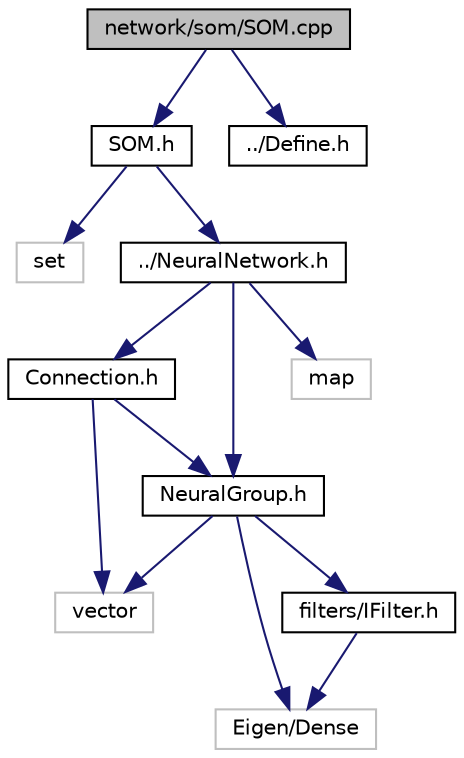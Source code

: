 digraph "network/som/SOM.cpp"
{
  edge [fontname="Helvetica",fontsize="10",labelfontname="Helvetica",labelfontsize="10"];
  node [fontname="Helvetica",fontsize="10",shape=record];
  Node1 [label="network/som/SOM.cpp",height=0.2,width=0.4,color="black", fillcolor="grey75", style="filled", fontcolor="black"];
  Node1 -> Node2 [color="midnightblue",fontsize="10",style="solid",fontname="Helvetica"];
  Node2 [label="SOM.h",height=0.2,width=0.4,color="black", fillcolor="white", style="filled",URL="$_s_o_m_8h.html"];
  Node2 -> Node3 [color="midnightblue",fontsize="10",style="solid",fontname="Helvetica"];
  Node3 [label="set",height=0.2,width=0.4,color="grey75", fillcolor="white", style="filled"];
  Node2 -> Node4 [color="midnightblue",fontsize="10",style="solid",fontname="Helvetica"];
  Node4 [label="../NeuralNetwork.h",height=0.2,width=0.4,color="black", fillcolor="white", style="filled",URL="$_neural_network_8h.html"];
  Node4 -> Node5 [color="midnightblue",fontsize="10",style="solid",fontname="Helvetica"];
  Node5 [label="NeuralGroup.h",height=0.2,width=0.4,color="black", fillcolor="white", style="filled",URL="$_neural_group_8h.html"];
  Node5 -> Node6 [color="midnightblue",fontsize="10",style="solid",fontname="Helvetica"];
  Node6 [label="vector",height=0.2,width=0.4,color="grey75", fillcolor="white", style="filled"];
  Node5 -> Node7 [color="midnightblue",fontsize="10",style="solid",fontname="Helvetica"];
  Node7 [label="Eigen/Dense",height=0.2,width=0.4,color="grey75", fillcolor="white", style="filled"];
  Node5 -> Node8 [color="midnightblue",fontsize="10",style="solid",fontname="Helvetica"];
  Node8 [label="filters/IFilter.h",height=0.2,width=0.4,color="black", fillcolor="white", style="filled",URL="$_i_filter_8h.html"];
  Node8 -> Node7 [color="midnightblue",fontsize="10",style="solid",fontname="Helvetica"];
  Node4 -> Node9 [color="midnightblue",fontsize="10",style="solid",fontname="Helvetica"];
  Node9 [label="Connection.h",height=0.2,width=0.4,color="black", fillcolor="white", style="filled",URL="$_connection_8h.html"];
  Node9 -> Node6 [color="midnightblue",fontsize="10",style="solid",fontname="Helvetica"];
  Node9 -> Node5 [color="midnightblue",fontsize="10",style="solid",fontname="Helvetica"];
  Node4 -> Node10 [color="midnightblue",fontsize="10",style="solid",fontname="Helvetica"];
  Node10 [label="map",height=0.2,width=0.4,color="grey75", fillcolor="white", style="filled"];
  Node1 -> Node11 [color="midnightblue",fontsize="10",style="solid",fontname="Helvetica"];
  Node11 [label="../Define.h",height=0.2,width=0.4,color="black", fillcolor="white", style="filled",URL="$_define_8h.html"];
}

